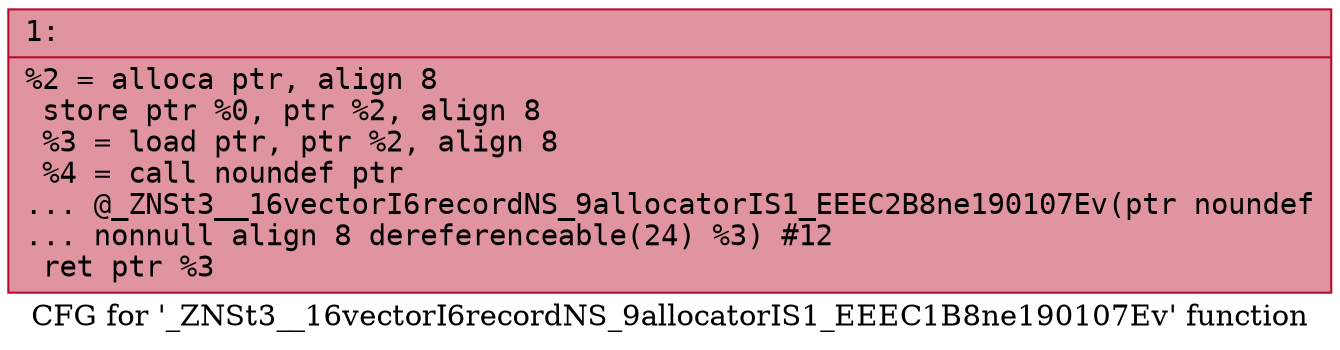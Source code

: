 digraph "CFG for '_ZNSt3__16vectorI6recordNS_9allocatorIS1_EEEC1B8ne190107Ev' function" {
	label="CFG for '_ZNSt3__16vectorI6recordNS_9allocatorIS1_EEEC1B8ne190107Ev' function";

	Node0x60000177caa0 [shape=record,color="#b70d28ff", style=filled, fillcolor="#b70d2870" fontname="Courier",label="{1:\l|  %2 = alloca ptr, align 8\l  store ptr %0, ptr %2, align 8\l  %3 = load ptr, ptr %2, align 8\l  %4 = call noundef ptr\l... @_ZNSt3__16vectorI6recordNS_9allocatorIS1_EEEC2B8ne190107Ev(ptr noundef\l... nonnull align 8 dereferenceable(24) %3) #12\l  ret ptr %3\l}"];
}
